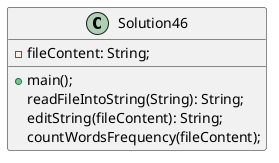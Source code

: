 @startuml
class Solution46{
-fileContent: String;

+main();
readFileIntoString(String): String;
editString(fileContent): String;
countWordsFrequency(fileContent);
}
@enduml